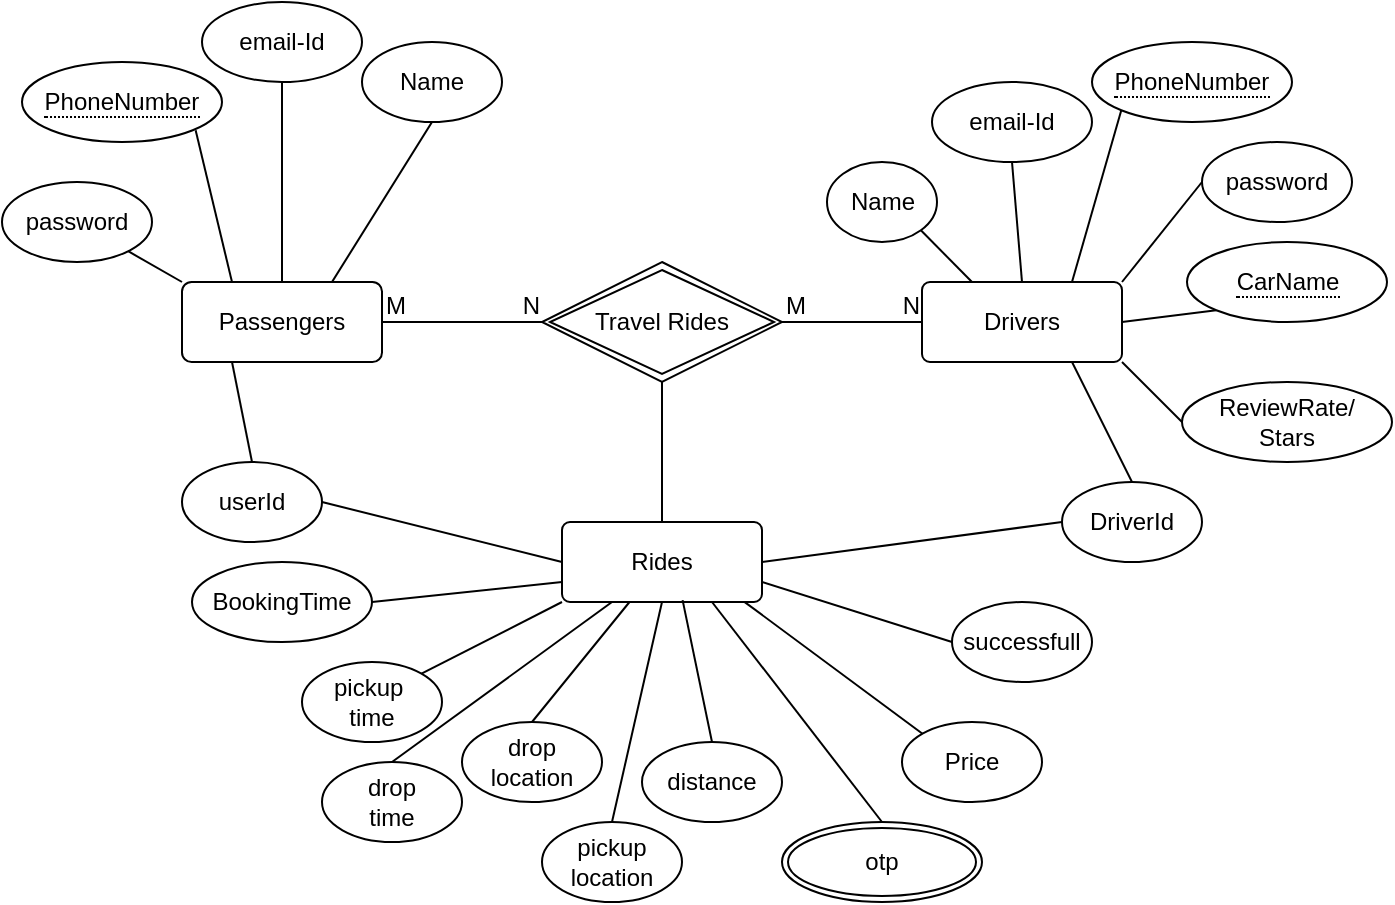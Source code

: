 <mxfile version="21.6.5" type="device">
  <diagram id="R2lEEEUBdFMjLlhIrx00" name="Page-1">
    <mxGraphModel dx="993" dy="653" grid="1" gridSize="10" guides="1" tooltips="1" connect="1" arrows="1" fold="1" page="1" pageScale="1" pageWidth="850" pageHeight="1100" math="0" shadow="0" extFonts="Permanent Marker^https://fonts.googleapis.com/css?family=Permanent+Marker">
      <root>
        <mxCell id="0" />
        <mxCell id="1" parent="0" />
        <mxCell id="q1FDE1I65cYuOPofo14o-7" value="Travel Rides" style="shape=rhombus;double=1;perimeter=rhombusPerimeter;whiteSpace=wrap;html=1;align=center;" vertex="1" parent="1">
          <mxGeometry x="280" y="240" width="120" height="60" as="geometry" />
        </mxCell>
        <mxCell id="q1FDE1I65cYuOPofo14o-8" value="Passengers" style="rounded=1;arcSize=12;whiteSpace=wrap;html=1;align=center;" vertex="1" parent="1">
          <mxGeometry x="100" y="250" width="100" height="40" as="geometry" />
        </mxCell>
        <mxCell id="q1FDE1I65cYuOPofo14o-10" value="Drivers" style="rounded=1;arcSize=10;whiteSpace=wrap;html=1;align=center;" vertex="1" parent="1">
          <mxGeometry x="470" y="250" width="100" height="40" as="geometry" />
        </mxCell>
        <mxCell id="q1FDE1I65cYuOPofo14o-12" value="Name" style="ellipse;whiteSpace=wrap;html=1;align=center;" vertex="1" parent="1">
          <mxGeometry x="190" y="130" width="70" height="40" as="geometry" />
        </mxCell>
        <mxCell id="q1FDE1I65cYuOPofo14o-18" value="" style="endArrow=none;html=1;rounded=0;entryX=0.5;entryY=1;entryDx=0;entryDy=0;exitX=0.75;exitY=0;exitDx=0;exitDy=0;" edge="1" parent="1" source="q1FDE1I65cYuOPofo14o-8" target="q1FDE1I65cYuOPofo14o-12">
          <mxGeometry width="50" height="50" relative="1" as="geometry">
            <mxPoint x="390" y="310" as="sourcePoint" />
            <mxPoint x="440" y="260" as="targetPoint" />
          </mxGeometry>
        </mxCell>
        <mxCell id="q1FDE1I65cYuOPofo14o-19" value="email-Id" style="ellipse;whiteSpace=wrap;html=1;align=center;" vertex="1" parent="1">
          <mxGeometry x="110" y="110" width="80" height="40" as="geometry" />
        </mxCell>
        <mxCell id="q1FDE1I65cYuOPofo14o-20" value="Rides" style="rounded=1;arcSize=10;whiteSpace=wrap;html=1;align=center;points=[[0,0,0,0,0],[0,0.25,0,0,0],[0,0.5,0,0,0],[0,0.75,0,0,0],[0,1,0,0,0],[0.25,0,0,0,0],[0.25,1,0,0,0],[0.5,0,0,0,0],[0.5,1,0,0,0],[0.75,0,0,0,0],[0.75,1,0,0,0],[1,0,0,0,0],[1,0.25,0,0,0],[1,0.5,0,0,0],[1,0.75,0,0,0],[1,1,0,0,0]];" vertex="1" parent="1">
          <mxGeometry x="290" y="370" width="100" height="40" as="geometry" />
        </mxCell>
        <mxCell id="q1FDE1I65cYuOPofo14o-26" value="password" style="ellipse;whiteSpace=wrap;html=1;align=center;" vertex="1" parent="1">
          <mxGeometry x="10" y="200" width="75" height="40" as="geometry" />
        </mxCell>
        <mxCell id="q1FDE1I65cYuOPofo14o-27" value="" style="endArrow=none;html=1;rounded=0;entryX=0.5;entryY=1;entryDx=0;entryDy=0;exitX=0.5;exitY=0;exitDx=0;exitDy=0;" edge="1" parent="1" source="q1FDE1I65cYuOPofo14o-8" target="q1FDE1I65cYuOPofo14o-19">
          <mxGeometry width="50" height="50" relative="1" as="geometry">
            <mxPoint x="110" y="230" as="sourcePoint" />
            <mxPoint x="160" y="180" as="targetPoint" />
          </mxGeometry>
        </mxCell>
        <mxCell id="q1FDE1I65cYuOPofo14o-28" value="" style="endArrow=none;html=1;rounded=0;entryX=1;entryY=1;entryDx=0;entryDy=0;exitX=0.25;exitY=0;exitDx=0;exitDy=0;" edge="1" parent="1" source="q1FDE1I65cYuOPofo14o-8">
          <mxGeometry width="50" height="50" relative="1" as="geometry">
            <mxPoint x="390" y="310" as="sourcePoint" />
            <mxPoint x="106.82" y="174.142" as="targetPoint" />
          </mxGeometry>
        </mxCell>
        <mxCell id="q1FDE1I65cYuOPofo14o-29" value="" style="endArrow=none;html=1;rounded=0;entryX=0;entryY=0;entryDx=0;entryDy=0;" edge="1" parent="1" source="q1FDE1I65cYuOPofo14o-26" target="q1FDE1I65cYuOPofo14o-8">
          <mxGeometry width="50" height="50" relative="1" as="geometry">
            <mxPoint x="48" y="200" as="sourcePoint" />
            <mxPoint x="440" y="260" as="targetPoint" />
          </mxGeometry>
        </mxCell>
        <mxCell id="q1FDE1I65cYuOPofo14o-30" value="Name" style="ellipse;whiteSpace=wrap;html=1;align=center;" vertex="1" parent="1">
          <mxGeometry x="422.5" y="190" width="55" height="40" as="geometry" />
        </mxCell>
        <mxCell id="q1FDE1I65cYuOPofo14o-31" value="email-Id" style="ellipse;whiteSpace=wrap;html=1;align=center;" vertex="1" parent="1">
          <mxGeometry x="475" y="150" width="80" height="40" as="geometry" />
        </mxCell>
        <mxCell id="q1FDE1I65cYuOPofo14o-33" value="password" style="ellipse;whiteSpace=wrap;html=1;align=center;" vertex="1" parent="1">
          <mxGeometry x="610" y="180" width="75" height="40" as="geometry" />
        </mxCell>
        <mxCell id="q1FDE1I65cYuOPofo14o-34" value="" style="endArrow=none;html=1;rounded=0;entryX=0;entryY=0.5;entryDx=0;entryDy=0;" edge="1" parent="1" target="q1FDE1I65cYuOPofo14o-33">
          <mxGeometry width="50" height="50" relative="1" as="geometry">
            <mxPoint x="570" y="250" as="sourcePoint" />
            <mxPoint x="620" y="200" as="targetPoint" />
          </mxGeometry>
        </mxCell>
        <mxCell id="q1FDE1I65cYuOPofo14o-35" value="" style="endArrow=none;html=1;rounded=0;entryX=0;entryY=1;entryDx=0;entryDy=0;exitX=0.75;exitY=0;exitDx=0;exitDy=0;" edge="1" parent="1" source="q1FDE1I65cYuOPofo14o-10" target="q1FDE1I65cYuOPofo14o-75">
          <mxGeometry width="50" height="50" relative="1" as="geometry">
            <mxPoint x="400" y="370" as="sourcePoint" />
            <mxPoint x="593.18" y="174.142" as="targetPoint" />
          </mxGeometry>
        </mxCell>
        <mxCell id="q1FDE1I65cYuOPofo14o-36" value="" style="endArrow=none;html=1;rounded=0;entryX=0.5;entryY=1;entryDx=0;entryDy=0;exitX=0.5;exitY=0;exitDx=0;exitDy=0;" edge="1" parent="1" source="q1FDE1I65cYuOPofo14o-10" target="q1FDE1I65cYuOPofo14o-31">
          <mxGeometry width="50" height="50" relative="1" as="geometry">
            <mxPoint x="400" y="370" as="sourcePoint" />
            <mxPoint x="450" y="320" as="targetPoint" />
          </mxGeometry>
        </mxCell>
        <mxCell id="q1FDE1I65cYuOPofo14o-37" value="" style="endArrow=none;html=1;rounded=0;entryX=1;entryY=1;entryDx=0;entryDy=0;exitX=0.25;exitY=0;exitDx=0;exitDy=0;" edge="1" parent="1" source="q1FDE1I65cYuOPofo14o-10" target="q1FDE1I65cYuOPofo14o-30">
          <mxGeometry width="50" height="50" relative="1" as="geometry">
            <mxPoint x="400" y="370" as="sourcePoint" />
            <mxPoint x="450" y="320" as="targetPoint" />
          </mxGeometry>
        </mxCell>
        <mxCell id="q1FDE1I65cYuOPofo14o-38" value="userId" style="ellipse;whiteSpace=wrap;html=1;align=center;" vertex="1" parent="1">
          <mxGeometry x="100" y="340" width="70" height="40" as="geometry" />
        </mxCell>
        <mxCell id="q1FDE1I65cYuOPofo14o-39" value="DriverId" style="ellipse;whiteSpace=wrap;html=1;align=center;" vertex="1" parent="1">
          <mxGeometry x="540" y="350" width="70" height="40" as="geometry" />
        </mxCell>
        <mxCell id="q1FDE1I65cYuOPofo14o-40" value="" style="endArrow=none;html=1;rounded=0;entryX=0.75;entryY=1;entryDx=0;entryDy=0;exitX=0.5;exitY=0;exitDx=0;exitDy=0;" edge="1" parent="1" source="q1FDE1I65cYuOPofo14o-39" target="q1FDE1I65cYuOPofo14o-10">
          <mxGeometry width="50" height="50" relative="1" as="geometry">
            <mxPoint x="400" y="370" as="sourcePoint" />
            <mxPoint x="450" y="320" as="targetPoint" />
          </mxGeometry>
        </mxCell>
        <mxCell id="q1FDE1I65cYuOPofo14o-41" value="" style="endArrow=none;html=1;rounded=0;entryX=0.25;entryY=1;entryDx=0;entryDy=0;exitX=0.5;exitY=0;exitDx=0;exitDy=0;" edge="1" parent="1" source="q1FDE1I65cYuOPofo14o-38" target="q1FDE1I65cYuOPofo14o-8">
          <mxGeometry width="50" height="50" relative="1" as="geometry">
            <mxPoint x="90" y="340" as="sourcePoint" />
            <mxPoint x="140" y="290" as="targetPoint" />
          </mxGeometry>
        </mxCell>
        <mxCell id="q1FDE1I65cYuOPofo14o-43" value="" style="endArrow=none;html=1;rounded=0;exitX=1;exitY=0.5;exitDx=0;exitDy=0;entryX=0;entryY=1;entryDx=0;entryDy=0;" edge="1" parent="1" source="q1FDE1I65cYuOPofo14o-10" target="q1FDE1I65cYuOPofo14o-77">
          <mxGeometry width="50" height="50" relative="1" as="geometry">
            <mxPoint x="400" y="370" as="sourcePoint" />
            <mxPoint x="650" y="270.0" as="targetPoint" />
          </mxGeometry>
        </mxCell>
        <mxCell id="q1FDE1I65cYuOPofo14o-44" value="ReviewRate/&lt;br&gt;Stars" style="ellipse;whiteSpace=wrap;html=1;align=center;" vertex="1" parent="1">
          <mxGeometry x="600" y="300" width="105" height="40" as="geometry" />
        </mxCell>
        <mxCell id="q1FDE1I65cYuOPofo14o-46" value="" style="endArrow=none;html=1;rounded=0;entryX=1;entryY=1;entryDx=0;entryDy=0;exitX=0;exitY=0.5;exitDx=0;exitDy=0;" edge="1" parent="1" source="q1FDE1I65cYuOPofo14o-44" target="q1FDE1I65cYuOPofo14o-10">
          <mxGeometry width="50" height="50" relative="1" as="geometry">
            <mxPoint x="400" y="370" as="sourcePoint" />
            <mxPoint x="450" y="320" as="targetPoint" />
          </mxGeometry>
        </mxCell>
        <mxCell id="q1FDE1I65cYuOPofo14o-47" value="BookingTime" style="ellipse;whiteSpace=wrap;html=1;align=center;" vertex="1" parent="1">
          <mxGeometry x="105" y="390" width="90" height="40" as="geometry" />
        </mxCell>
        <mxCell id="q1FDE1I65cYuOPofo14o-48" value="Price" style="ellipse;whiteSpace=wrap;html=1;align=center;" vertex="1" parent="1">
          <mxGeometry x="460" y="470" width="70" height="40" as="geometry" />
        </mxCell>
        <mxCell id="q1FDE1I65cYuOPofo14o-49" value="distance" style="ellipse;whiteSpace=wrap;html=1;align=center;" vertex="1" parent="1">
          <mxGeometry x="330" y="480" width="70" height="40" as="geometry" />
        </mxCell>
        <mxCell id="q1FDE1I65cYuOPofo14o-52" value="pickup&lt;br&gt;location" style="ellipse;whiteSpace=wrap;html=1;align=center;" vertex="1" parent="1">
          <mxGeometry x="280" y="520" width="70" height="40" as="geometry" />
        </mxCell>
        <mxCell id="q1FDE1I65cYuOPofo14o-53" value="drop&lt;br&gt;location" style="ellipse;whiteSpace=wrap;html=1;align=center;" vertex="1" parent="1">
          <mxGeometry x="240" y="470" width="70" height="40" as="geometry" />
        </mxCell>
        <mxCell id="q1FDE1I65cYuOPofo14o-54" value="pickup&amp;nbsp;&lt;br&gt;time" style="ellipse;whiteSpace=wrap;html=1;align=center;" vertex="1" parent="1">
          <mxGeometry x="160" y="440" width="70" height="40" as="geometry" />
        </mxCell>
        <mxCell id="q1FDE1I65cYuOPofo14o-55" value="drop&lt;br&gt;time" style="ellipse;whiteSpace=wrap;html=1;align=center;" vertex="1" parent="1">
          <mxGeometry x="170" y="490" width="70" height="40" as="geometry" />
        </mxCell>
        <mxCell id="q1FDE1I65cYuOPofo14o-56" value="successfull" style="ellipse;whiteSpace=wrap;html=1;align=center;" vertex="1" parent="1">
          <mxGeometry x="485" y="410" width="70" height="40" as="geometry" />
        </mxCell>
        <mxCell id="q1FDE1I65cYuOPofo14o-57" value="" style="endArrow=none;html=1;rounded=0;entryX=0;entryY=0.5;entryDx=0;entryDy=0;exitX=1;exitY=0.5;exitDx=0;exitDy=0;" edge="1" parent="1" source="q1FDE1I65cYuOPofo14o-38" target="q1FDE1I65cYuOPofo14o-20">
          <mxGeometry width="50" height="50" relative="1" as="geometry">
            <mxPoint x="210" y="440" as="sourcePoint" />
            <mxPoint x="260" y="390" as="targetPoint" />
          </mxGeometry>
        </mxCell>
        <mxCell id="q1FDE1I65cYuOPofo14o-58" value="" style="endArrow=none;html=1;rounded=0;entryX=0;entryY=0.5;entryDx=0;entryDy=0;exitX=1;exitY=0.5;exitDx=0;exitDy=0;exitPerimeter=0;" edge="1" parent="1" source="q1FDE1I65cYuOPofo14o-20" target="q1FDE1I65cYuOPofo14o-39">
          <mxGeometry width="50" height="50" relative="1" as="geometry">
            <mxPoint x="450" y="380" as="sourcePoint" />
            <mxPoint x="570" y="420" as="targetPoint" />
          </mxGeometry>
        </mxCell>
        <mxCell id="q1FDE1I65cYuOPofo14o-59" style="edgeStyle=orthogonalEdgeStyle;rounded=0;orthogonalLoop=1;jettySize=auto;html=1;exitX=0.5;exitY=1;exitDx=0;exitDy=0;" edge="1" parent="1" source="q1FDE1I65cYuOPofo14o-48" target="q1FDE1I65cYuOPofo14o-48">
          <mxGeometry relative="1" as="geometry" />
        </mxCell>
        <mxCell id="q1FDE1I65cYuOPofo14o-60" value="" style="endArrow=none;html=1;rounded=0;exitX=1;exitY=0.5;exitDx=0;exitDy=0;entryX=0;entryY=0.75;entryDx=0;entryDy=0;" edge="1" parent="1" source="q1FDE1I65cYuOPofo14o-47" target="q1FDE1I65cYuOPofo14o-20">
          <mxGeometry width="50" height="50" relative="1" as="geometry">
            <mxPoint x="410" y="380" as="sourcePoint" />
            <mxPoint x="460" y="330" as="targetPoint" />
          </mxGeometry>
        </mxCell>
        <mxCell id="q1FDE1I65cYuOPofo14o-61" value="" style="endArrow=none;html=1;rounded=0;exitX=1;exitY=0;exitDx=0;exitDy=0;entryX=0;entryY=1;entryDx=0;entryDy=0;" edge="1" parent="1" source="q1FDE1I65cYuOPofo14o-54" target="q1FDE1I65cYuOPofo14o-20">
          <mxGeometry width="50" height="50" relative="1" as="geometry">
            <mxPoint x="410" y="380" as="sourcePoint" />
            <mxPoint x="460" y="330" as="targetPoint" />
          </mxGeometry>
        </mxCell>
        <mxCell id="q1FDE1I65cYuOPofo14o-62" value="" style="endArrow=none;html=1;rounded=0;exitX=0.5;exitY=0;exitDx=0;exitDy=0;entryX=0.25;entryY=1;entryDx=0;entryDy=0;" edge="1" parent="1" source="q1FDE1I65cYuOPofo14o-55" target="q1FDE1I65cYuOPofo14o-20">
          <mxGeometry width="50" height="50" relative="1" as="geometry">
            <mxPoint x="410" y="380" as="sourcePoint" />
            <mxPoint x="460" y="330" as="targetPoint" />
          </mxGeometry>
        </mxCell>
        <mxCell id="q1FDE1I65cYuOPofo14o-63" value="" style="endArrow=none;html=1;rounded=0;exitX=0.5;exitY=0;exitDx=0;exitDy=0;" edge="1" parent="1" source="q1FDE1I65cYuOPofo14o-53" target="q1FDE1I65cYuOPofo14o-20">
          <mxGeometry width="50" height="50" relative="1" as="geometry">
            <mxPoint x="410" y="380" as="sourcePoint" />
            <mxPoint x="460" y="330" as="targetPoint" />
          </mxGeometry>
        </mxCell>
        <mxCell id="q1FDE1I65cYuOPofo14o-65" value="" style="endArrow=none;html=1;rounded=0;exitX=0.5;exitY=1;exitDx=0;exitDy=0;entryX=0.5;entryY=0;entryDx=0;entryDy=0;" edge="1" parent="1" source="q1FDE1I65cYuOPofo14o-20" target="q1FDE1I65cYuOPofo14o-52">
          <mxGeometry width="50" height="50" relative="1" as="geometry">
            <mxPoint x="410" y="380" as="sourcePoint" />
            <mxPoint x="460" y="330" as="targetPoint" />
          </mxGeometry>
        </mxCell>
        <mxCell id="q1FDE1I65cYuOPofo14o-66" value="" style="endArrow=none;html=1;rounded=0;exitX=0.603;exitY=0.977;exitDx=0;exitDy=0;entryX=0.5;entryY=0;entryDx=0;entryDy=0;exitPerimeter=0;" edge="1" parent="1" source="q1FDE1I65cYuOPofo14o-20" target="q1FDE1I65cYuOPofo14o-49">
          <mxGeometry width="50" height="50" relative="1" as="geometry">
            <mxPoint x="410" y="380" as="sourcePoint" />
            <mxPoint x="460" y="330" as="targetPoint" />
          </mxGeometry>
        </mxCell>
        <mxCell id="q1FDE1I65cYuOPofo14o-67" value="" style="endArrow=none;html=1;rounded=0;exitX=0.75;exitY=1;exitDx=0;exitDy=0;exitPerimeter=0;entryX=0.5;entryY=0;entryDx=0;entryDy=0;" edge="1" parent="1" source="q1FDE1I65cYuOPofo14o-20" target="q1FDE1I65cYuOPofo14o-74">
          <mxGeometry width="50" height="50" relative="1" as="geometry">
            <mxPoint x="410" y="380" as="sourcePoint" />
            <mxPoint x="425" y="530" as="targetPoint" />
          </mxGeometry>
        </mxCell>
        <mxCell id="q1FDE1I65cYuOPofo14o-70" value="" style="endArrow=none;html=1;rounded=0;entryX=0;entryY=0;entryDx=0;entryDy=0;exitX=0.912;exitY=0.998;exitDx=0;exitDy=0;exitPerimeter=0;" edge="1" parent="1" source="q1FDE1I65cYuOPofo14o-20" target="q1FDE1I65cYuOPofo14o-48">
          <mxGeometry width="50" height="50" relative="1" as="geometry">
            <mxPoint x="400" y="410" as="sourcePoint" />
            <mxPoint x="460" y="330" as="targetPoint" />
          </mxGeometry>
        </mxCell>
        <mxCell id="q1FDE1I65cYuOPofo14o-71" value="" style="endArrow=none;html=1;rounded=0;entryX=0;entryY=0.5;entryDx=0;entryDy=0;exitX=1;exitY=0.75;exitDx=0;exitDy=0;exitPerimeter=0;" edge="1" parent="1" source="q1FDE1I65cYuOPofo14o-20" target="q1FDE1I65cYuOPofo14o-56">
          <mxGeometry width="50" height="50" relative="1" as="geometry">
            <mxPoint x="390" y="400" as="sourcePoint" />
            <mxPoint x="460" y="330" as="targetPoint" />
          </mxGeometry>
        </mxCell>
        <mxCell id="q1FDE1I65cYuOPofo14o-74" value="otp" style="ellipse;shape=doubleEllipse;margin=3;whiteSpace=wrap;html=1;align=center;" vertex="1" parent="1">
          <mxGeometry x="400" y="520" width="100" height="40" as="geometry" />
        </mxCell>
        <mxCell id="q1FDE1I65cYuOPofo14o-75" value="&lt;span style=&quot;border-bottom: 1px dotted&quot;&gt;PhoneNumber&lt;/span&gt;" style="ellipse;whiteSpace=wrap;html=1;align=center;" vertex="1" parent="1">
          <mxGeometry x="555" y="130" width="100" height="40" as="geometry" />
        </mxCell>
        <mxCell id="q1FDE1I65cYuOPofo14o-76" value="&lt;span style=&quot;border-bottom: 1px dotted&quot;&gt;PhoneNumber&lt;/span&gt;" style="ellipse;whiteSpace=wrap;html=1;align=center;" vertex="1" parent="1">
          <mxGeometry x="20" y="140" width="100" height="40" as="geometry" />
        </mxCell>
        <mxCell id="q1FDE1I65cYuOPofo14o-77" value="&lt;span style=&quot;border-bottom: 1px dotted&quot;&gt;CarName&lt;br&gt;&lt;/span&gt;" style="ellipse;whiteSpace=wrap;html=1;align=center;" vertex="1" parent="1">
          <mxGeometry x="602.5" y="230" width="100" height="40" as="geometry" />
        </mxCell>
        <mxCell id="q1FDE1I65cYuOPofo14o-78" value="" style="endArrow=none;html=1;rounded=0;entryX=0;entryY=0.5;entryDx=0;entryDy=0;" edge="1" parent="1" target="q1FDE1I65cYuOPofo14o-7">
          <mxGeometry relative="1" as="geometry">
            <mxPoint x="200" y="270" as="sourcePoint" />
            <mxPoint x="280" y="270" as="targetPoint" />
          </mxGeometry>
        </mxCell>
        <mxCell id="q1FDE1I65cYuOPofo14o-79" value="M" style="resizable=0;html=1;whiteSpace=wrap;align=left;verticalAlign=bottom;" connectable="0" vertex="1" parent="q1FDE1I65cYuOPofo14o-78">
          <mxGeometry x="-1" relative="1" as="geometry" />
        </mxCell>
        <mxCell id="q1FDE1I65cYuOPofo14o-80" value="N" style="resizable=0;html=1;whiteSpace=wrap;align=right;verticalAlign=bottom;" connectable="0" vertex="1" parent="q1FDE1I65cYuOPofo14o-78">
          <mxGeometry x="1" relative="1" as="geometry" />
        </mxCell>
        <mxCell id="q1FDE1I65cYuOPofo14o-81" value="" style="endArrow=none;html=1;rounded=0;exitX=1;exitY=0.5;exitDx=0;exitDy=0;entryX=0;entryY=0.5;entryDx=0;entryDy=0;" edge="1" parent="1" source="q1FDE1I65cYuOPofo14o-7" target="q1FDE1I65cYuOPofo14o-10">
          <mxGeometry relative="1" as="geometry">
            <mxPoint x="395" y="269.38" as="sourcePoint" />
            <mxPoint x="470" y="270" as="targetPoint" />
          </mxGeometry>
        </mxCell>
        <mxCell id="q1FDE1I65cYuOPofo14o-82" value="M" style="resizable=0;html=1;whiteSpace=wrap;align=left;verticalAlign=bottom;" connectable="0" vertex="1" parent="q1FDE1I65cYuOPofo14o-81">
          <mxGeometry x="-1" relative="1" as="geometry" />
        </mxCell>
        <mxCell id="q1FDE1I65cYuOPofo14o-83" value="N" style="resizable=0;html=1;whiteSpace=wrap;align=right;verticalAlign=bottom;" connectable="0" vertex="1" parent="q1FDE1I65cYuOPofo14o-81">
          <mxGeometry x="1" relative="1" as="geometry" />
        </mxCell>
        <mxCell id="q1FDE1I65cYuOPofo14o-84" value="" style="endArrow=none;html=1;rounded=0;entryX=0.5;entryY=1;entryDx=0;entryDy=0;exitX=0.5;exitY=0;exitDx=0;exitDy=0;exitPerimeter=0;" edge="1" parent="1" source="q1FDE1I65cYuOPofo14o-20" target="q1FDE1I65cYuOPofo14o-7">
          <mxGeometry width="50" height="50" relative="1" as="geometry">
            <mxPoint x="210" y="390" as="sourcePoint" />
            <mxPoint x="260" y="340" as="targetPoint" />
          </mxGeometry>
        </mxCell>
      </root>
    </mxGraphModel>
  </diagram>
</mxfile>
